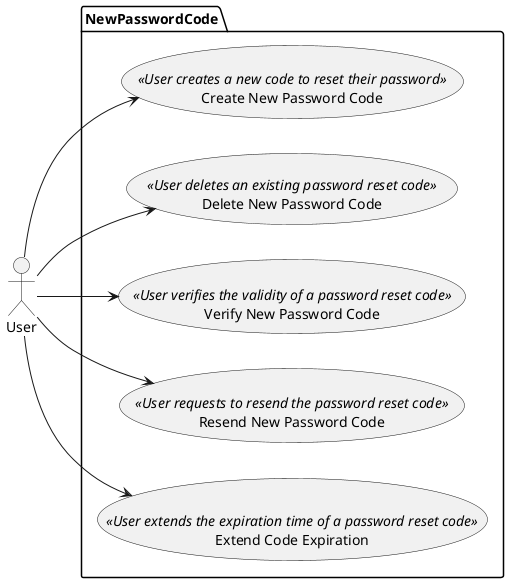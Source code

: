 @startuml
left to right direction

actor User as u

package "NewPasswordCode" {
  usecase "Create New Password Code" as UC1 <<User creates a new code to reset their password>>

  usecase "Delete New Password Code" as UC2 <<User deletes an existing password reset code>>

  usecase "Verify New Password Code" as UC3 <<User verifies the validity of a password reset code>>

  usecase "Resend New Password Code" as UC4 <<User requests to resend the password reset code>>

  usecase "Extend Code Expiration" as UC5 <<User extends the expiration time of a password reset code>>

}

u --> UC1
u --> UC2
u --> UC3
u --> UC4
u --> UC5

@enduml